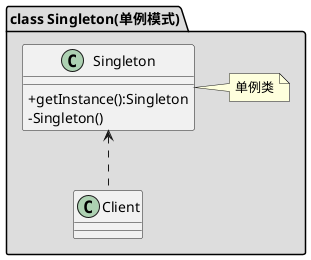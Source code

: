 @startuml
skinparam classAttributeIconSize 0

package "class Singleton(单例模式)" #DDDDDD {

    class Singleton
    {
    +getInstance():Singleton
    -Singleton()
    }
    note right: 单例类

    Singleton <.. Client
}
@enduml
